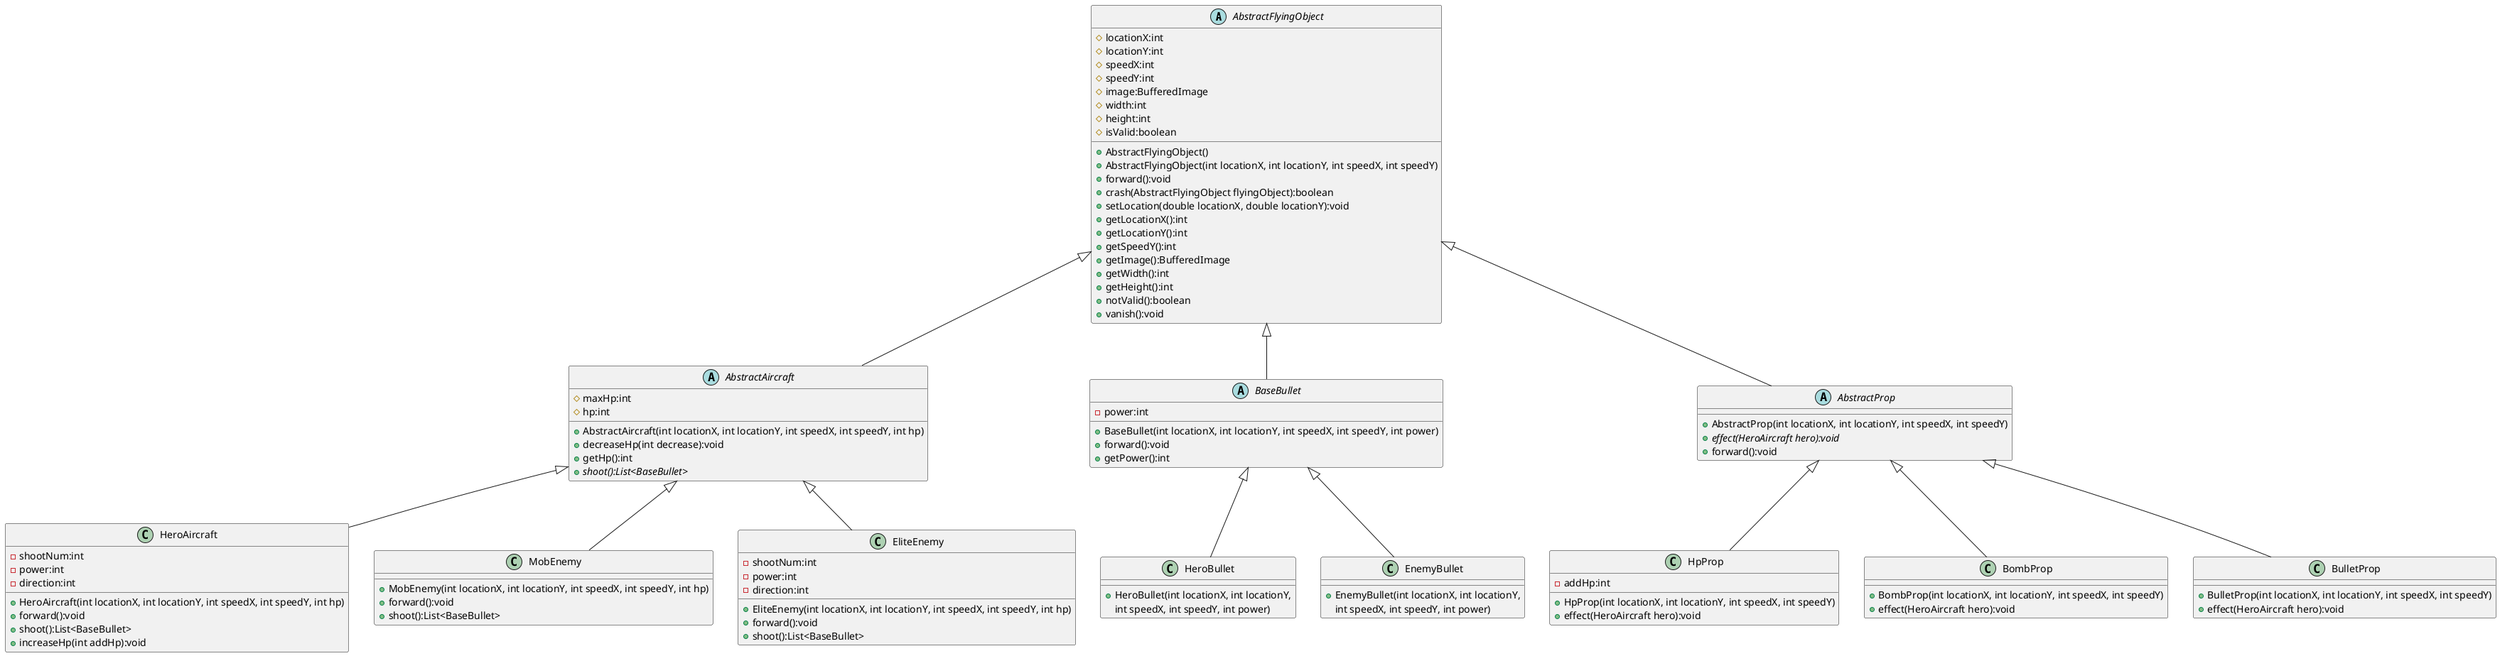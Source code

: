 @startuml
'https://plantuml.com/class-diagram

abstract class AbstractFlyingObject
{
    # locationX:int
    # locationY:int
    # speedX:int
    # speedY:int
    # image:BufferedImage
    # width:int
    # height:int
    # isValid:boolean

    + AbstractFlyingObject()
    + AbstractFlyingObject(int locationX, int locationY, int speedX, int speedY)
    + forward():void
    + crash(AbstractFlyingObject flyingObject):boolean
    + setLocation(double locationX, double locationY):void
    + getLocationX():int
    + getLocationY():int
    + getSpeedY():int
    + getImage():BufferedImage
    + getWidth():int
    + getHeight():int
    + notValid():boolean
    + vanish():void
}

abstract class AbstractAircraft
{
    # maxHp:int
    # hp:int
    + AbstractAircraft(int locationX, int locationY, int speedX, int speedY, int hp)
    + decreaseHp(int decrease):void
    + getHp():int
    + {abstract} shoot():List<BaseBullet>
}

class HeroAircraft {
    - shootNum:int
    - power:int
    - direction:int
    + HeroAircraft(int locationX, int locationY, int speedX, int speedY, int hp)
    + forward():void
    + shoot():List<BaseBullet>
    + increaseHp(int addHp):void
}

class MobEnemy {
    + MobEnemy(int locationX, int locationY, int speedX, int speedY, int hp)
    + forward():void
    + shoot():List<BaseBullet>
}

class EliteEnemy {
    - shootNum:int
    - power:int
    - direction:int
    + EliteEnemy(int locationX, int locationY, int speedX, int speedY, int hp)
    + forward():void
    + shoot():List<BaseBullet>
}

abstract class BaseBullet
{
    - power:int
    + BaseBullet(int locationX, int locationY, int speedX, int speedY, int power)
    + forward():void
    + getPower():int
}

class HeroBullet {
    + HeroBullet(int locationX, int locationY,
     int speedX, int speedY, int power)
}

class EnemyBullet {
    + EnemyBullet(int locationX, int locationY,
     int speedX, int speedY, int power)
}

abstract class AbstractProp
{
    + AbstractProp(int locationX, int locationY, int speedX, int speedY)
    + {abstract} effect(HeroAircraft hero):void
    + forward():void
}

class HpProp {
    - addHp:int
    + HpProp(int locationX, int locationY, int speedX, int speedY)
    + effect(HeroAircraft hero):void
}

class BombProp {
    + BombProp(int locationX, int locationY, int speedX, int speedY)
    + effect(HeroAircraft hero):void
}

class BulletProp {
    + BulletProp(int locationX, int locationY, int speedX, int speedY)
    + effect(HeroAircraft hero):void
}

AbstractAircraft <|-- HeroAircraft
AbstractAircraft <|-- MobEnemy
AbstractAircraft <|-- EliteEnemy
BaseBullet <|-- HeroBullet
BaseBullet <|-- EnemyBullet
AbstractFlyingObject <|-- AbstractAircraft
AbstractFlyingObject <|-- BaseBullet
AbstractFlyingObject <|-- AbstractProp
AbstractProp <|-- HpProp
AbstractProp <|-- BombProp
AbstractProp <|-- BulletProp
@enduml